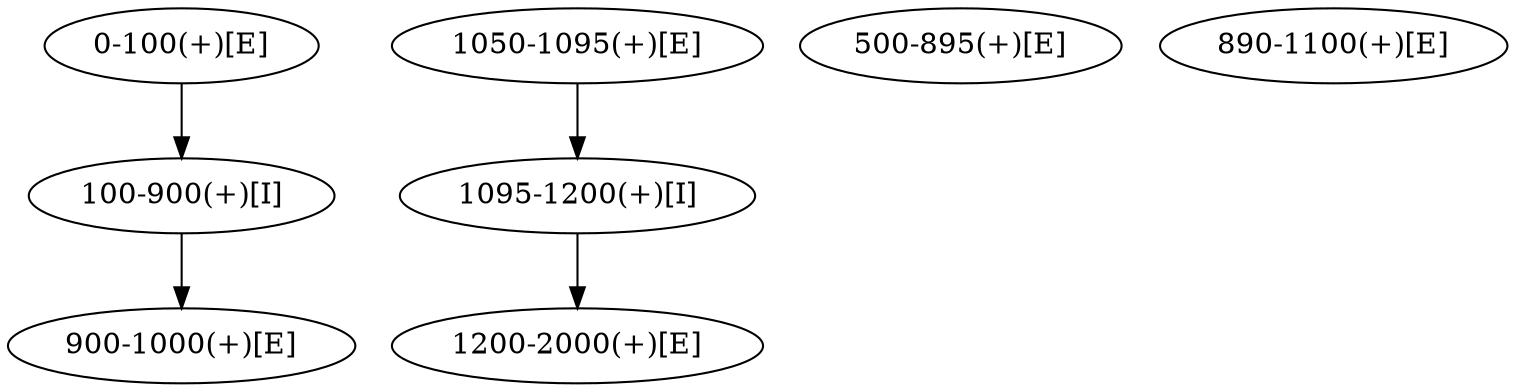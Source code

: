 strict digraph G {
"0-100(+)[E]" [scores="A=0.1"];
"100-900(+)[I]" [scores="A=0.2"];
"1095-1200(+)[I]" [scores="A=0.845"];
"900-1000(+)[E]" [scores="A=0.1"];
"500-895(+)[E]" [scores="A=0.395"];
"1050-1095(+)[E]" [scores="A=0.045"];
"890-1100(+)[E]" [scores="A=0.21"];
"1200-2000(+)[E]" [scores="A=0.8"];
"0-100(+)[E]" -> "100-900(+)[I]";
"100-900(+)[I]" -> "900-1000(+)[E]";
"1095-1200(+)[I]" -> "1200-2000(+)[E]";
"1050-1095(+)[E]" -> "1095-1200(+)[I]";
}
